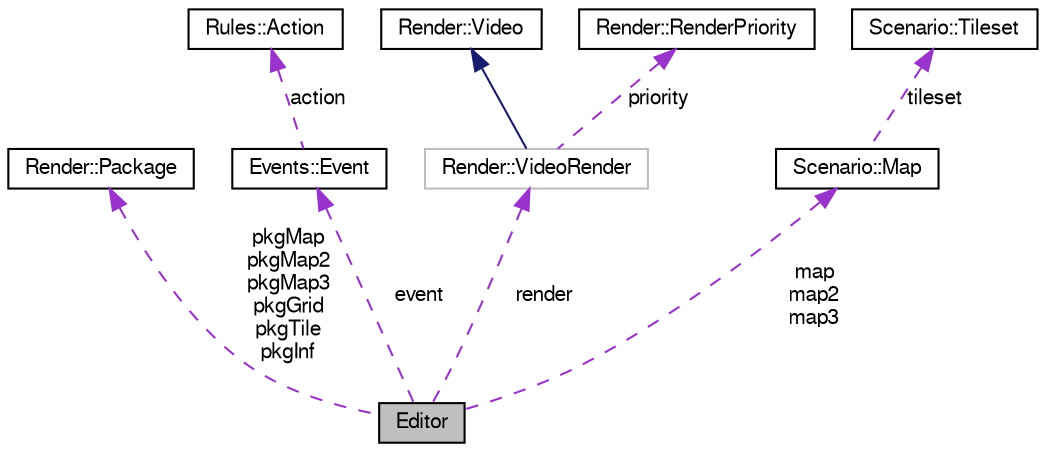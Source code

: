 digraph G
{
  edge [fontname="FreeSans",fontsize="10",labelfontname="FreeSans",labelfontsize="10"];
  node [fontname="FreeSans",fontsize="10",shape=record];
  Node1 [label="Editor",height=0.2,width=0.4,color="black", fillcolor="grey75", style="filled" fontcolor="black"];
  Node2 -> Node1 [dir=back,color="darkorchid3",fontsize="10",style="dashed",label="pkgMap\npkgMap2\npkgMap3\npkgGrid\npkgTile\npkgInf",fontname="FreeSans"];
  Node2 [label="Render::Package",height=0.2,width=0.4,color="black", fillcolor="white", style="filled",URL="$class_render_1_1_package.html"];
  Node3 -> Node1 [dir=back,color="darkorchid3",fontsize="10",style="dashed",label="event",fontname="FreeSans"];
  Node3 [label="Events::Event",height=0.2,width=0.4,color="black", fillcolor="white", style="filled",URL="$class_events_1_1_event.html"];
  Node4 -> Node3 [dir=back,color="darkorchid3",fontsize="10",style="dashed",label="action",fontname="FreeSans"];
  Node4 [label="Rules::Action",height=0.2,width=0.4,color="black", fillcolor="white", style="filled",URL="$class_rules_1_1_action.html"];
  Node5 -> Node1 [dir=back,color="darkorchid3",fontsize="10",style="dashed",label="render",fontname="FreeSans"];
  Node5 [label="Render::VideoRender",height=0.2,width=0.4,color="grey75", fillcolor="white", style="filled"];
  Node6 -> Node5 [dir=back,color="midnightblue",fontsize="10",style="solid",fontname="FreeSans"];
  Node6 [label="Render::Video",height=0.2,width=0.4,color="black", fillcolor="white", style="filled",URL="$class_render_1_1_video.html"];
  Node7 -> Node5 [dir=back,color="darkorchid3",fontsize="10",style="dashed",label="priority",fontname="FreeSans"];
  Node7 [label="Render::RenderPriority",height=0.2,width=0.4,color="black", fillcolor="white", style="filled",URL="$class_render_1_1_render_priority.html"];
  Node8 -> Node1 [dir=back,color="darkorchid3",fontsize="10",style="dashed",label="map\nmap2\nmap3",fontname="FreeSans"];
  Node8 [label="Scenario::Map",height=0.2,width=0.4,color="black", fillcolor="white", style="filled",URL="$class_scenario_1_1_map.html"];
  Node9 -> Node8 [dir=back,color="darkorchid3",fontsize="10",style="dashed",label="tileset",fontname="FreeSans"];
  Node9 [label="Scenario::Tileset",height=0.2,width=0.4,color="black", fillcolor="white", style="filled",URL="$class_scenario_1_1_tileset.html"];
}

